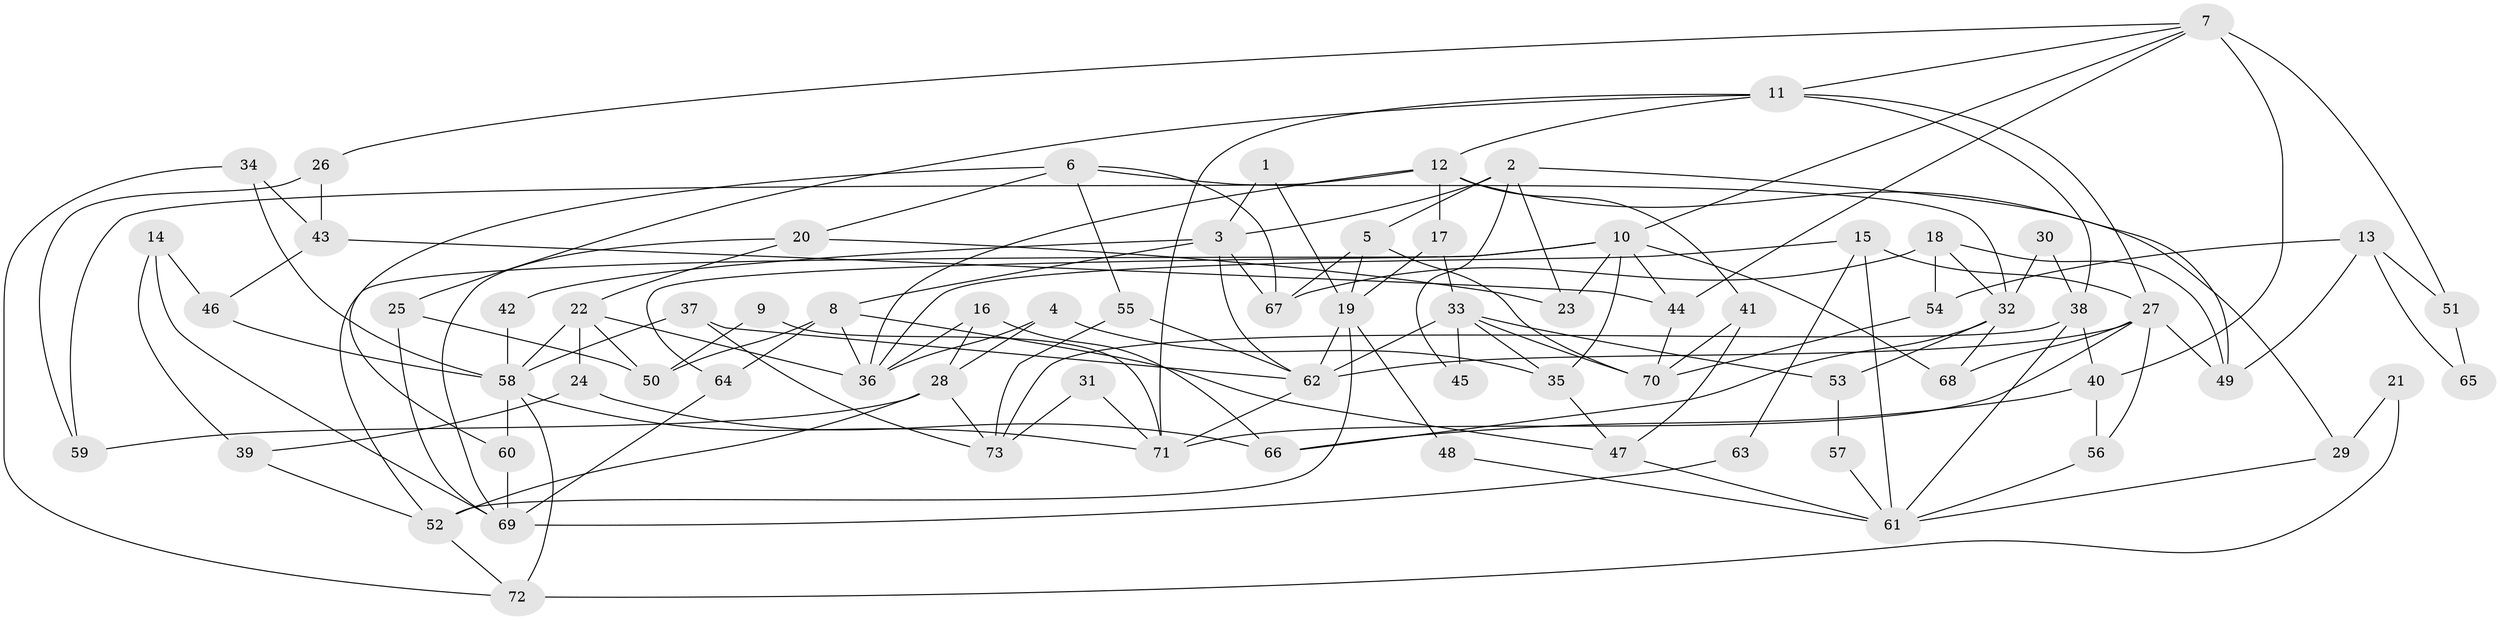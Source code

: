 // coarse degree distribution, {2: 0.11363636363636363, 6: 0.18181818181818182, 8: 0.045454545454545456, 5: 0.06818181818181818, 7: 0.2727272727272727, 4: 0.1590909090909091, 9: 0.022727272727272728, 3: 0.11363636363636363, 1: 0.022727272727272728}
// Generated by graph-tools (version 1.1) at 2025/23/03/03/25 07:23:58]
// undirected, 73 vertices, 146 edges
graph export_dot {
graph [start="1"]
  node [color=gray90,style=filled];
  1;
  2;
  3;
  4;
  5;
  6;
  7;
  8;
  9;
  10;
  11;
  12;
  13;
  14;
  15;
  16;
  17;
  18;
  19;
  20;
  21;
  22;
  23;
  24;
  25;
  26;
  27;
  28;
  29;
  30;
  31;
  32;
  33;
  34;
  35;
  36;
  37;
  38;
  39;
  40;
  41;
  42;
  43;
  44;
  45;
  46;
  47;
  48;
  49;
  50;
  51;
  52;
  53;
  54;
  55;
  56;
  57;
  58;
  59;
  60;
  61;
  62;
  63;
  64;
  65;
  66;
  67;
  68;
  69;
  70;
  71;
  72;
  73;
  1 -- 19;
  1 -- 3;
  2 -- 23;
  2 -- 5;
  2 -- 3;
  2 -- 45;
  2 -- 49;
  3 -- 62;
  3 -- 8;
  3 -- 42;
  3 -- 67;
  4 -- 28;
  4 -- 35;
  4 -- 36;
  5 -- 70;
  5 -- 67;
  5 -- 19;
  6 -- 67;
  6 -- 55;
  6 -- 20;
  6 -- 32;
  6 -- 60;
  7 -- 10;
  7 -- 26;
  7 -- 11;
  7 -- 40;
  7 -- 44;
  7 -- 51;
  8 -- 47;
  8 -- 36;
  8 -- 50;
  8 -- 64;
  9 -- 71;
  9 -- 50;
  10 -- 64;
  10 -- 35;
  10 -- 23;
  10 -- 44;
  10 -- 52;
  10 -- 68;
  11 -- 71;
  11 -- 12;
  11 -- 25;
  11 -- 27;
  11 -- 38;
  12 -- 36;
  12 -- 17;
  12 -- 29;
  12 -- 41;
  12 -- 59;
  13 -- 54;
  13 -- 49;
  13 -- 51;
  13 -- 65;
  14 -- 69;
  14 -- 39;
  14 -- 46;
  15 -- 27;
  15 -- 36;
  15 -- 61;
  15 -- 63;
  16 -- 36;
  16 -- 66;
  16 -- 28;
  17 -- 19;
  17 -- 33;
  18 -- 32;
  18 -- 49;
  18 -- 54;
  18 -- 67;
  19 -- 52;
  19 -- 48;
  19 -- 62;
  20 -- 69;
  20 -- 22;
  20 -- 23;
  21 -- 72;
  21 -- 29;
  22 -- 36;
  22 -- 24;
  22 -- 50;
  22 -- 58;
  24 -- 66;
  24 -- 39;
  25 -- 50;
  25 -- 69;
  26 -- 59;
  26 -- 43;
  27 -- 62;
  27 -- 49;
  27 -- 56;
  27 -- 68;
  27 -- 71;
  28 -- 52;
  28 -- 59;
  28 -- 73;
  29 -- 61;
  30 -- 38;
  30 -- 32;
  31 -- 73;
  31 -- 71;
  32 -- 68;
  32 -- 53;
  32 -- 66;
  33 -- 62;
  33 -- 35;
  33 -- 45;
  33 -- 53;
  33 -- 70;
  34 -- 43;
  34 -- 58;
  34 -- 72;
  35 -- 47;
  37 -- 58;
  37 -- 73;
  37 -- 62;
  38 -- 61;
  38 -- 40;
  38 -- 73;
  39 -- 52;
  40 -- 56;
  40 -- 66;
  41 -- 70;
  41 -- 47;
  42 -- 58;
  43 -- 44;
  43 -- 46;
  44 -- 70;
  46 -- 58;
  47 -- 61;
  48 -- 61;
  51 -- 65;
  52 -- 72;
  53 -- 57;
  54 -- 70;
  55 -- 73;
  55 -- 62;
  56 -- 61;
  57 -- 61;
  58 -- 71;
  58 -- 60;
  58 -- 72;
  60 -- 69;
  62 -- 71;
  63 -- 69;
  64 -- 69;
}

